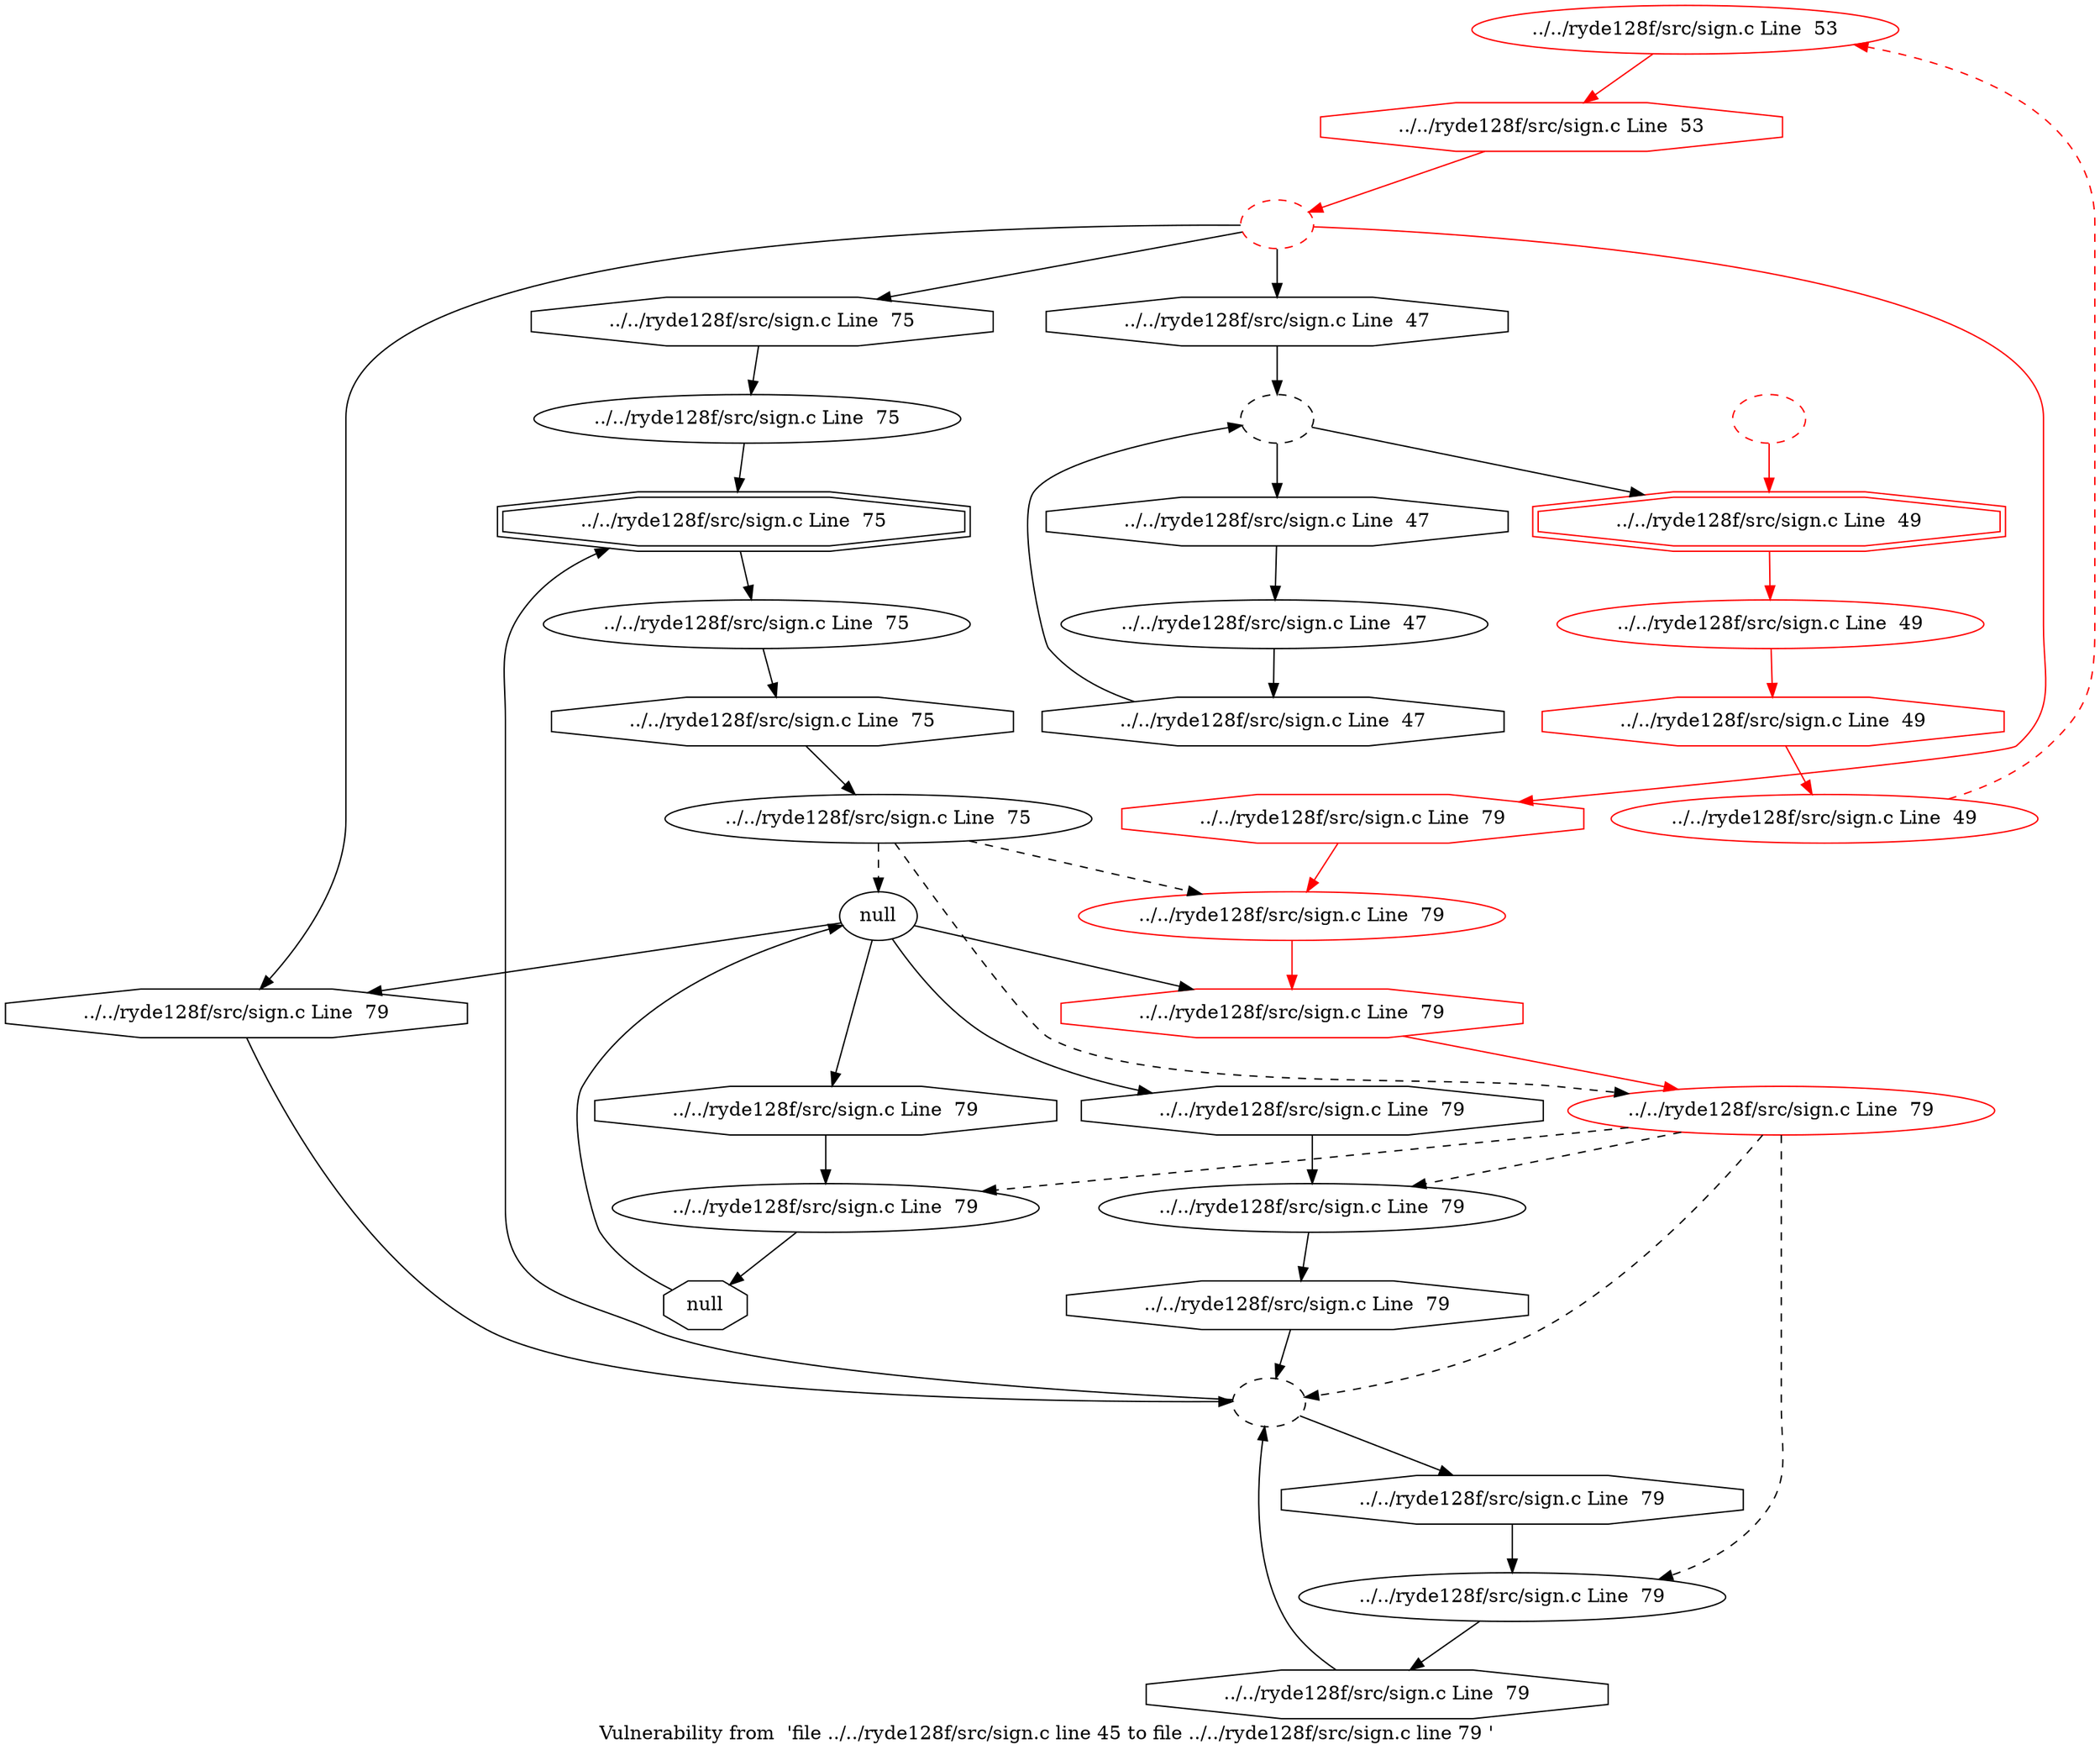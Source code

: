 digraph "Vulnerability from 'file ../../ryde128f/src/sign.c line 45 to file ../../ryde128f/src/sign.c line 79 '  "{
label="Vulnerability from  'file ../../ryde128f/src/sign.c line 45 to file ../../ryde128f/src/sign.c line 79 ' ";
node_193[shape=ellipse,style=solid,label="../../ryde128f/src/sign.c Line  53", color=red]
node_194[shape=octagon,style=solid,label="../../ryde128f/src/sign.c Line  53", color=red]
"node_193"->"node_194" [color=red]
node_184[shape=ellipse,style=dashed,label="", color=red]
"node_194"->"node_184" [color=red]
node_195[shape=ellipse,style=dashed,label=""]
node_199[shape=doubleoctagon,style=solid,label="../../ryde128f/src/sign.c Line  75"]
"node_195"->"node_199"
node_214[shape=octagon,style=solid,label="../../ryde128f/src/sign.c Line  79"]
"node_195"->"node_214"
node_196[shape=ellipse,style=solid,label="../../ryde128f/src/sign.c Line  75"]
"node_196"->"node_199"
node_197[shape=octagon,style=solid,label="../../ryde128f/src/sign.c Line  75"]
"node_197"->"node_196"
node_198[shape=ellipse,style=solid,label="../../ryde128f/src/sign.c Line  75"]
node_201[shape=octagon,style=solid,label="../../ryde128f/src/sign.c Line  75"]
"node_198"->"node_201"
"node_199"->"node_198"
node_200[shape=ellipse,style=solid,label="../../ryde128f/src/sign.c Line  75"]
node_202[shape=ellipse,style=solid,label="null"]
"node_200"->"node_202" [style=dashed]
node_206[shape=ellipse,style=solid,label="../../ryde128f/src/sign.c Line  79", color=red]
"node_200"->"node_206" [style=dashed]
node_208[shape=ellipse,style=solid,label="../../ryde128f/src/sign.c Line  79", color=red]
"node_200"->"node_208" [style=dashed]
"node_201"->"node_200"
node_205[shape=octagon,style=solid,label="../../ryde128f/src/sign.c Line  79"]
"node_202"->"node_205"
node_209[shape=octagon,style=solid,label="../../ryde128f/src/sign.c Line  79", color=red]
"node_202"->"node_209"
node_211[shape=octagon,style=solid,label="../../ryde128f/src/sign.c Line  79"]
"node_202"->"node_211"
node_215[shape=octagon,style=solid,label="../../ryde128f/src/sign.c Line  79"]
"node_202"->"node_215"
node_203[shape=octagon,style=solid,label="null"]
"node_203"->"node_202"
node_204[shape=ellipse,style=solid,label="../../ryde128f/src/sign.c Line  79"]
"node_204"->"node_203"
"node_205"->"node_204"
"node_206"->"node_209" [color=red]
node_207[shape=octagon,style=solid,label="../../ryde128f/src/sign.c Line  79", color=red]
"node_207"->"node_206" [color=red]
node_188[shape=ellipse,style=solid,label="../../ryde128f/src/sign.c Line  49", color=red]
node_192[shape=octagon,style=solid,label="../../ryde128f/src/sign.c Line  49", color=red]
"node_188"->"node_192" [color=red]
node_187[shape=octagon,style=solid,label="../../ryde128f/src/sign.c Line  47"]
node_182[shape=ellipse,style=dashed,label=""]
"node_187"->"node_182"
node_186[shape=octagon,style=solid,label="../../ryde128f/src/sign.c Line  47"]
node_185[shape=ellipse,style=solid,label="../../ryde128f/src/sign.c Line  47"]
"node_186"->"node_185"
"node_185"->"node_187"
"node_184"->"node_197"
"node_184"->"node_207" [color=red]
"node_184"->"node_215"
node_183[shape=octagon,style=solid,label="../../ryde128f/src/sign.c Line  47"]
"node_184"->"node_183"
node_189[shape=doubleoctagon,style=solid,label="../../ryde128f/src/sign.c Line  49", color=red]
"node_189"->"node_188" [color=red]
node_190[shape=ellipse,style=dashed,label="", color=red]
"node_190"->"node_189" [color=red]
node_191[shape=ellipse,style=solid,label="../../ryde128f/src/sign.c Line  49", color=red]
"node_191"->"node_193" [color=red, style=dashed]
"node_192"->"node_191" [color=red]
"node_208"->"node_195" [style=dashed]
"node_208"->"node_204" [style=dashed]
node_210[shape=ellipse,style=solid,label="../../ryde128f/src/sign.c Line  79"]
"node_208"->"node_210" [style=dashed]
node_213[shape=ellipse,style=solid,label="../../ryde128f/src/sign.c Line  79"]
"node_208"->"node_213" [style=dashed]
"node_209"->"node_208" [color=red]
node_212[shape=octagon,style=solid,label="../../ryde128f/src/sign.c Line  79"]
"node_210"->"node_212"
"node_211"->"node_210"
"node_212"->"node_195"
node_216[shape=octagon,style=solid,label="../../ryde128f/src/sign.c Line  79"]
"node_213"->"node_216"
"node_214"->"node_213"
"node_215"->"node_195"
"node_216"->"node_195"
"node_183"->"node_182"
"node_182"->"node_186"
"node_182"->"node_189"
}

